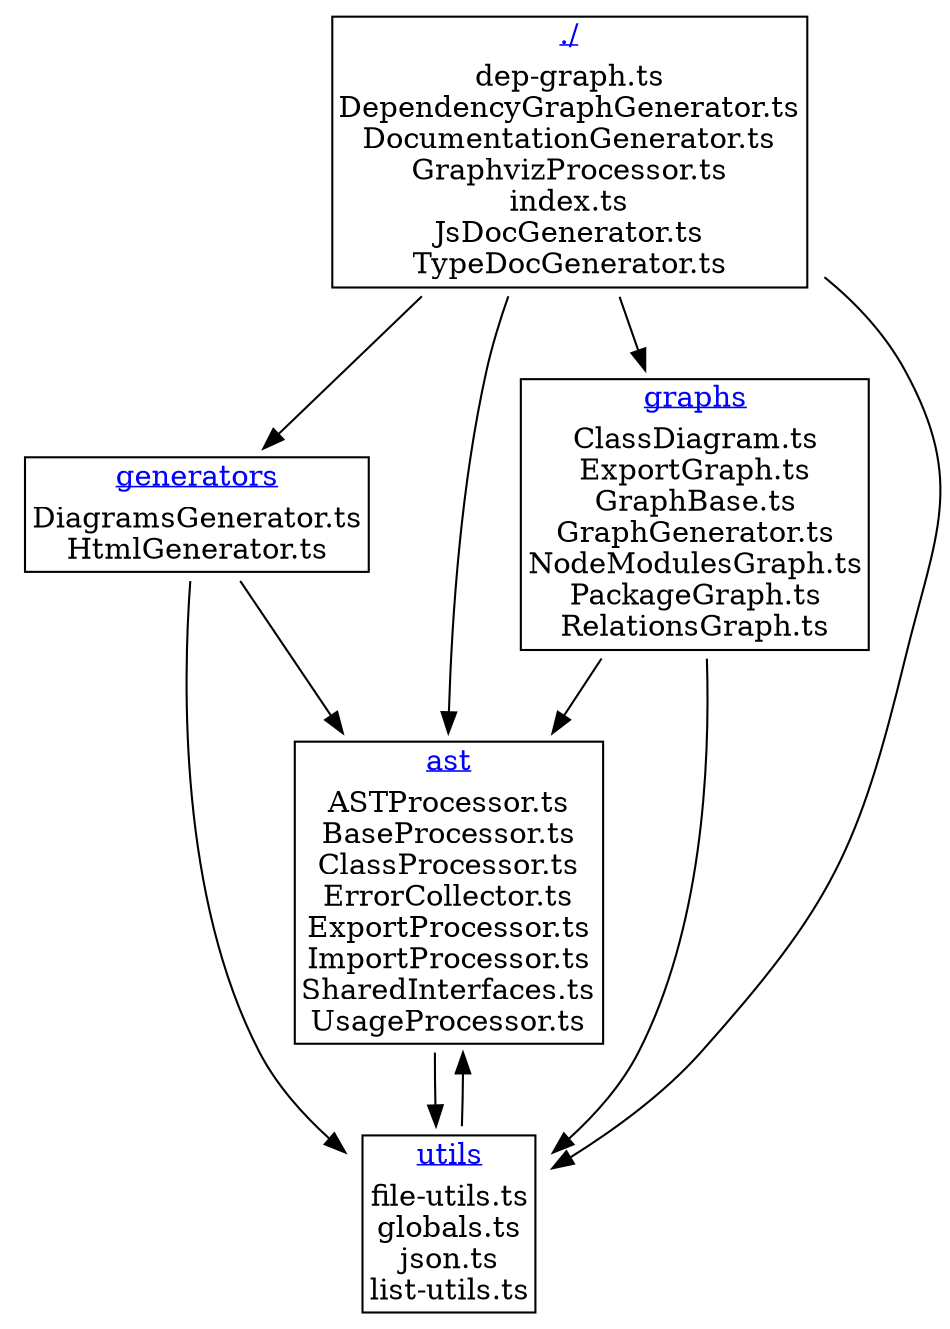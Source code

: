 digraph {label="";
labelloc="t";
"" [shape=none, label=<<TABLE cellspacing="0" cellborder="0" align="left">
<TR><TD ALIGN="center" HREF="diagrams.html#base" TARGET="_top"><U><font color="blue">./</font></U></TD></TR>
<TR><TD ALIGN="left">
dep-graph.ts<BR/>
DependencyGraphGenerator.ts<BR/>
DocumentationGenerator.ts<BR/>
GraphvizProcessor.ts<BR/>
index.ts<BR/>
JsDocGenerator.ts<BR/>
TypeDocGenerator.ts<BR/>
</TD></TR>
</TABLE>>];
"ast" [shape=none, label=<<TABLE cellspacing="0" cellborder="0" align="left">
<TR><TD ALIGN="center" HREF="diagrams.html#ast" TARGET="_top"><U><font color="blue">ast</font></U></TD></TR>
<TR><TD ALIGN="left">
ASTProcessor.ts<BR/>
BaseProcessor.ts<BR/>
ClassProcessor.ts<BR/>
ErrorCollector.ts<BR/>
ExportProcessor.ts<BR/>
ImportProcessor.ts<BR/>
SharedInterfaces.ts<BR/>
UsageProcessor.ts<BR/>
</TD></TR>
</TABLE>>];
"generators" [shape=none, label=<<TABLE cellspacing="0" cellborder="0" align="left">
<TR><TD ALIGN="center" HREF="diagrams.html#generators" TARGET="_top"><U><font color="blue">generators</font></U></TD></TR>
<TR><TD ALIGN="left">
DiagramsGenerator.ts<BR/>
HtmlGenerator.ts<BR/>
</TD></TR>
</TABLE>>];
"graphs" [shape=none, label=<<TABLE cellspacing="0" cellborder="0" align="left">
<TR><TD ALIGN="center" HREF="diagrams.html#graphs" TARGET="_top"><U><font color="blue">graphs</font></U></TD></TR>
<TR><TD ALIGN="left">
ClassDiagram.ts<BR/>
ExportGraph.ts<BR/>
GraphBase.ts<BR/>
GraphGenerator.ts<BR/>
NodeModulesGraph.ts<BR/>
PackageGraph.ts<BR/>
RelationsGraph.ts<BR/>
</TD></TR>
</TABLE>>];
"utils" [shape=none, label=<<TABLE cellspacing="0" cellborder="0" align="left">
<TR><TD ALIGN="center" HREF="diagrams.html#utils" TARGET="_top"><U><font color="blue">utils</font></U></TD></TR>
<TR><TD ALIGN="left">
file-utils.ts<BR/>
globals.ts<BR/>
json.ts<BR/>
list-utils.ts<BR/>
</TD></TR>
</TABLE>>];
""->"generators";
""->"utils";
""->"graphs";
""->"ast";
"ast"->"utils";
"generators"->"utils";
"generators"->"ast";
"graphs"->"ast";
"graphs"->"utils";
"utils"->"ast";
}
